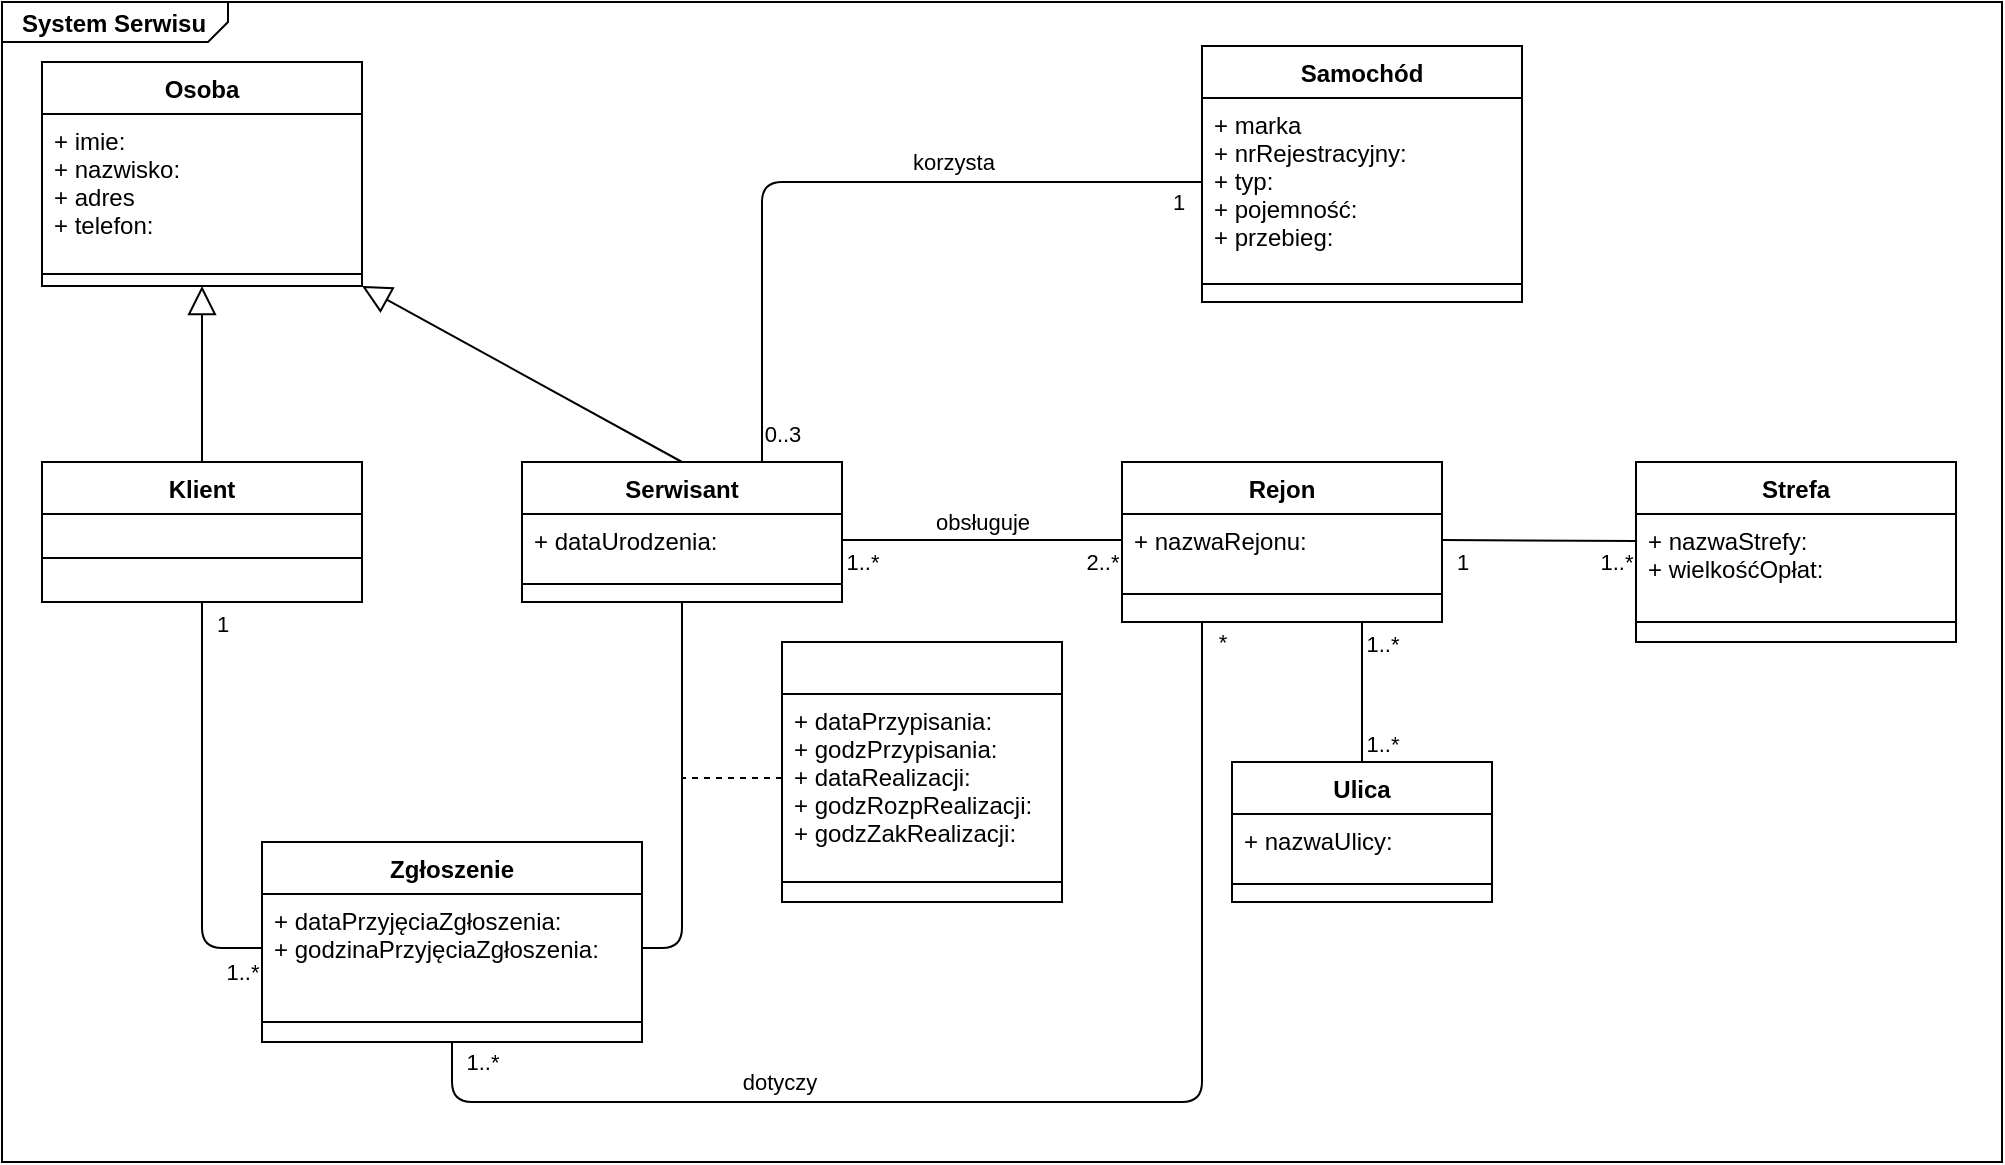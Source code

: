 <mxfile version="13.9.2" type="github">
  <diagram id="C5RBs43oDa-KdzZeNtuy" name="Page-1">
    <mxGraphModel dx="1164" dy="628" grid="1" gridSize="10" guides="1" tooltips="1" connect="1" arrows="1" fold="1" page="1" pageScale="1" pageWidth="827" pageHeight="1169" math="0" shadow="0">
      <root>
        <mxCell id="WIyWlLk6GJQsqaUBKTNV-0" />
        <mxCell id="WIyWlLk6GJQsqaUBKTNV-1" parent="WIyWlLk6GJQsqaUBKTNV-0" />
        <mxCell id="-Hu1vBY-3ujE2y7qejp1-30" value="&lt;p style=&quot;margin:0px;margin-top:10px;text-align:center;&quot;&gt;&amp;lt;&amp;lt;unit&amp;gt;&amp;gt;&lt;br/&gt;&lt;p style=&quot;margin:0px;margin-left:8px;text-align:center;&quot;&gt;{quantityKind = QuantityKind1}&lt;br/&gt;&lt;b&gt;Unit1&lt;/b&gt;&lt;/p&gt;" style="shape=rect;html=1;overflow=fill;whiteSpace=wrap;" vertex="1" parent="WIyWlLk6GJQsqaUBKTNV-1">
          <mxGeometry x="310" y="220" width="200" height="60" as="geometry" />
        </mxCell>
        <mxCell id="-Hu1vBY-3ujE2y7qejp1-31" value="&lt;p style=&quot;margin: 0px ; margin-top: 4px ; margin-left: 10px ; text-align: left&quot;&gt;&lt;b&gt;System Serwisu&lt;/b&gt;&lt;/p&gt;" style="html=1;strokeWidth=1;shape=mxgraph.sysml.package;html=1;overflow=fill;whiteSpace=wrap;labelX=113.4;" vertex="1" parent="WIyWlLk6GJQsqaUBKTNV-1">
          <mxGeometry x="10" y="10" width="1000" height="580" as="geometry" />
        </mxCell>
        <mxCell id="-Hu1vBY-3ujE2y7qejp1-32" value="Osoba" style="swimlane;fontStyle=1;align=center;verticalAlign=top;childLayout=stackLayout;horizontal=1;startSize=26;horizontalStack=0;resizeParent=1;resizeParentMax=0;resizeLast=0;collapsible=1;marginBottom=0;" vertex="1" parent="WIyWlLk6GJQsqaUBKTNV-1">
          <mxGeometry x="30" y="40" width="160" height="112" as="geometry" />
        </mxCell>
        <mxCell id="-Hu1vBY-3ujE2y7qejp1-33" value="+ imie: &#xa;+ nazwisko:&#xa;+ adres&#xa;+ telefon:" style="text;strokeColor=none;fillColor=none;align=left;verticalAlign=top;spacingLeft=4;spacingRight=4;overflow=hidden;rotatable=0;points=[[0,0.5],[1,0.5]];portConstraint=eastwest;" vertex="1" parent="-Hu1vBY-3ujE2y7qejp1-32">
          <mxGeometry y="26" width="160" height="74" as="geometry" />
        </mxCell>
        <mxCell id="-Hu1vBY-3ujE2y7qejp1-34" value="" style="line;strokeWidth=1;fillColor=none;align=left;verticalAlign=middle;spacingTop=-1;spacingLeft=3;spacingRight=3;rotatable=0;labelPosition=right;points=[];portConstraint=eastwest;" vertex="1" parent="-Hu1vBY-3ujE2y7qejp1-32">
          <mxGeometry y="100" width="160" height="12" as="geometry" />
        </mxCell>
        <mxCell id="-Hu1vBY-3ujE2y7qejp1-35" value="Serwisant" style="swimlane;fontStyle=1;align=center;verticalAlign=top;childLayout=stackLayout;horizontal=1;startSize=26;horizontalStack=0;resizeParent=1;resizeParentMax=0;resizeLast=0;collapsible=1;marginBottom=0;" vertex="1" parent="WIyWlLk6GJQsqaUBKTNV-1">
          <mxGeometry x="270" y="240" width="160" height="70" as="geometry" />
        </mxCell>
        <mxCell id="-Hu1vBY-3ujE2y7qejp1-36" value="+ dataUrodzenia:" style="text;strokeColor=none;fillColor=none;align=left;verticalAlign=top;spacingLeft=4;spacingRight=4;overflow=hidden;rotatable=0;points=[[0,0.5],[1,0.5]];portConstraint=eastwest;" vertex="1" parent="-Hu1vBY-3ujE2y7qejp1-35">
          <mxGeometry y="26" width="160" height="26" as="geometry" />
        </mxCell>
        <mxCell id="-Hu1vBY-3ujE2y7qejp1-37" value="" style="line;strokeWidth=1;fillColor=none;align=left;verticalAlign=middle;spacingTop=-1;spacingLeft=3;spacingRight=3;rotatable=0;labelPosition=right;points=[];portConstraint=eastwest;" vertex="1" parent="-Hu1vBY-3ujE2y7qejp1-35">
          <mxGeometry y="52" width="160" height="18" as="geometry" />
        </mxCell>
        <mxCell id="-Hu1vBY-3ujE2y7qejp1-38" value="Samochód" style="swimlane;fontStyle=1;align=center;verticalAlign=top;childLayout=stackLayout;horizontal=1;startSize=26;horizontalStack=0;resizeParent=1;resizeParentMax=0;resizeLast=0;collapsible=1;marginBottom=0;" vertex="1" parent="WIyWlLk6GJQsqaUBKTNV-1">
          <mxGeometry x="610" y="32" width="160" height="128" as="geometry" />
        </mxCell>
        <mxCell id="-Hu1vBY-3ujE2y7qejp1-39" value="+ marka&#xa;+ nrRejestracyjny:&#xa;+ typ:&#xa;+ pojemność:&#xa;+ przebieg:" style="text;strokeColor=none;fillColor=none;align=left;verticalAlign=top;spacingLeft=4;spacingRight=4;overflow=hidden;rotatable=0;points=[[0,0.5],[1,0.5]];portConstraint=eastwest;" vertex="1" parent="-Hu1vBY-3ujE2y7qejp1-38">
          <mxGeometry y="26" width="160" height="84" as="geometry" />
        </mxCell>
        <mxCell id="-Hu1vBY-3ujE2y7qejp1-40" value="" style="line;strokeWidth=1;fillColor=none;align=left;verticalAlign=middle;spacingTop=-1;spacingLeft=3;spacingRight=3;rotatable=0;labelPosition=right;points=[];portConstraint=eastwest;" vertex="1" parent="-Hu1vBY-3ujE2y7qejp1-38">
          <mxGeometry y="110" width="160" height="18" as="geometry" />
        </mxCell>
        <mxCell id="-Hu1vBY-3ujE2y7qejp1-41" value="Strefa" style="swimlane;fontStyle=1;align=center;verticalAlign=top;childLayout=stackLayout;horizontal=1;startSize=26;horizontalStack=0;resizeParent=1;resizeParentMax=0;resizeLast=0;collapsible=1;marginBottom=0;" vertex="1" parent="WIyWlLk6GJQsqaUBKTNV-1">
          <mxGeometry x="827" y="240" width="160" height="90" as="geometry" />
        </mxCell>
        <mxCell id="-Hu1vBY-3ujE2y7qejp1-42" value="+ nazwaStrefy:&#xa;+ wielkośćOpłat:" style="text;strokeColor=none;fillColor=none;align=left;verticalAlign=top;spacingLeft=4;spacingRight=4;overflow=hidden;rotatable=0;points=[[0,0.5],[1,0.5]];portConstraint=eastwest;" vertex="1" parent="-Hu1vBY-3ujE2y7qejp1-41">
          <mxGeometry y="26" width="160" height="44" as="geometry" />
        </mxCell>
        <mxCell id="-Hu1vBY-3ujE2y7qejp1-43" value="" style="line;strokeWidth=1;fillColor=none;align=left;verticalAlign=middle;spacingTop=-1;spacingLeft=3;spacingRight=3;rotatable=0;labelPosition=right;points=[];portConstraint=eastwest;" vertex="1" parent="-Hu1vBY-3ujE2y7qejp1-41">
          <mxGeometry y="70" width="160" height="20" as="geometry" />
        </mxCell>
        <mxCell id="-Hu1vBY-3ujE2y7qejp1-44" value="Rejon" style="swimlane;fontStyle=1;align=center;verticalAlign=top;childLayout=stackLayout;horizontal=1;startSize=26;horizontalStack=0;resizeParent=1;resizeParentMax=0;resizeLast=0;collapsible=1;marginBottom=0;" vertex="1" parent="WIyWlLk6GJQsqaUBKTNV-1">
          <mxGeometry x="570" y="240" width="160" height="80" as="geometry" />
        </mxCell>
        <mxCell id="-Hu1vBY-3ujE2y7qejp1-45" value="+ nazwaRejonu:" style="text;strokeColor=none;fillColor=none;align=left;verticalAlign=top;spacingLeft=4;spacingRight=4;overflow=hidden;rotatable=0;points=[[0,0.5],[1,0.5]];portConstraint=eastwest;" vertex="1" parent="-Hu1vBY-3ujE2y7qejp1-44">
          <mxGeometry y="26" width="160" height="26" as="geometry" />
        </mxCell>
        <mxCell id="-Hu1vBY-3ujE2y7qejp1-46" value="" style="line;strokeWidth=1;fillColor=none;align=left;verticalAlign=middle;spacingTop=-1;spacingLeft=3;spacingRight=3;rotatable=0;labelPosition=right;points=[];portConstraint=eastwest;" vertex="1" parent="-Hu1vBY-3ujE2y7qejp1-44">
          <mxGeometry y="52" width="160" height="28" as="geometry" />
        </mxCell>
        <mxCell id="-Hu1vBY-3ujE2y7qejp1-47" value="Ulica" style="swimlane;fontStyle=1;align=center;verticalAlign=top;childLayout=stackLayout;horizontal=1;startSize=26;horizontalStack=0;resizeParent=1;resizeParentMax=0;resizeLast=0;collapsible=1;marginBottom=0;" vertex="1" parent="WIyWlLk6GJQsqaUBKTNV-1">
          <mxGeometry x="625" y="390" width="130" height="70" as="geometry" />
        </mxCell>
        <mxCell id="-Hu1vBY-3ujE2y7qejp1-48" value="+ nazwaUlicy:" style="text;strokeColor=none;fillColor=none;align=left;verticalAlign=top;spacingLeft=4;spacingRight=4;overflow=hidden;rotatable=0;points=[[0,0.5],[1,0.5]];portConstraint=eastwest;" vertex="1" parent="-Hu1vBY-3ujE2y7qejp1-47">
          <mxGeometry y="26" width="130" height="26" as="geometry" />
        </mxCell>
        <mxCell id="-Hu1vBY-3ujE2y7qejp1-49" value="" style="line;strokeWidth=1;fillColor=none;align=left;verticalAlign=middle;spacingTop=-1;spacingLeft=3;spacingRight=3;rotatable=0;labelPosition=right;points=[];portConstraint=eastwest;" vertex="1" parent="-Hu1vBY-3ujE2y7qejp1-47">
          <mxGeometry y="52" width="130" height="18" as="geometry" />
        </mxCell>
        <mxCell id="-Hu1vBY-3ujE2y7qejp1-50" value="Zgłoszenie" style="swimlane;fontStyle=1;align=center;verticalAlign=top;childLayout=stackLayout;horizontal=1;startSize=26;horizontalStack=0;resizeParent=1;resizeParentMax=0;resizeLast=0;collapsible=1;marginBottom=0;" vertex="1" parent="WIyWlLk6GJQsqaUBKTNV-1">
          <mxGeometry x="140" y="430" width="190" height="100" as="geometry" />
        </mxCell>
        <mxCell id="-Hu1vBY-3ujE2y7qejp1-51" value="+ dataPrzyjęciaZgłoszenia:&#xa;+ godzinaPrzyjęciaZgłoszenia:" style="text;strokeColor=none;fillColor=none;align=left;verticalAlign=top;spacingLeft=4;spacingRight=4;overflow=hidden;rotatable=0;points=[[0,0.5],[1,0.5]];portConstraint=eastwest;" vertex="1" parent="-Hu1vBY-3ujE2y7qejp1-50">
          <mxGeometry y="26" width="190" height="54" as="geometry" />
        </mxCell>
        <mxCell id="-Hu1vBY-3ujE2y7qejp1-52" value="" style="line;strokeWidth=1;fillColor=none;align=left;verticalAlign=middle;spacingTop=-1;spacingLeft=3;spacingRight=3;rotatable=0;labelPosition=right;points=[];portConstraint=eastwest;" vertex="1" parent="-Hu1vBY-3ujE2y7qejp1-50">
          <mxGeometry y="80" width="190" height="20" as="geometry" />
        </mxCell>
        <mxCell id="-Hu1vBY-3ujE2y7qejp1-53" value="" style="edgeStyle=none;html=1;endSize=12;endArrow=block;endFill=0;exitX=0.5;exitY=0;exitDx=0;exitDy=0;entryX=0.5;entryY=1;entryDx=0;entryDy=0;" edge="1" parent="WIyWlLk6GJQsqaUBKTNV-1" target="-Hu1vBY-3ujE2y7qejp1-32">
          <mxGeometry width="160" relative="1" as="geometry">
            <mxPoint x="110" y="240" as="sourcePoint" />
            <mxPoint x="310" y="220" as="targetPoint" />
          </mxGeometry>
        </mxCell>
        <mxCell id="-Hu1vBY-3ujE2y7qejp1-54" value="" style="edgeStyle=none;html=1;endSize=12;endArrow=block;endFill=0;entryX=1;entryY=1;entryDx=0;entryDy=0;exitX=0.5;exitY=0;exitDx=0;exitDy=0;" edge="1" parent="WIyWlLk6GJQsqaUBKTNV-1" source="-Hu1vBY-3ujE2y7qejp1-35" target="-Hu1vBY-3ujE2y7qejp1-32">
          <mxGeometry width="160" relative="1" as="geometry">
            <mxPoint x="160" y="230.0" as="sourcePoint" />
            <mxPoint x="320.0" y="230.0" as="targetPoint" />
          </mxGeometry>
        </mxCell>
        <mxCell id="-Hu1vBY-3ujE2y7qejp1-55" value="" style="verticalAlign=bottom;html=1;endArrow=none;startArrow=none;startSize=14;startFill=0;edgeStyle=orthogonalEdgeStyle;exitX=1;exitY=0.5;exitDx=0;exitDy=0;entryX=0;entryY=0.5;entryDx=0;entryDy=0;" edge="1" parent="WIyWlLk6GJQsqaUBKTNV-1" source="-Hu1vBY-3ujE2y7qejp1-36" target="-Hu1vBY-3ujE2y7qejp1-45">
          <mxGeometry relative="1" as="geometry">
            <mxPoint x="430" y="340" as="sourcePoint" />
            <mxPoint x="590" y="340" as="targetPoint" />
          </mxGeometry>
        </mxCell>
        <mxCell id="-Hu1vBY-3ujE2y7qejp1-56" value="" style="resizable=0;html=1;align=right;verticalAlign=bottom;labelBackgroundColor=none;fontSize=10" connectable="0" vertex="1" parent="-Hu1vBY-3ujE2y7qejp1-55">
          <mxGeometry x="1" relative="1" as="geometry" />
        </mxCell>
        <mxCell id="-Hu1vBY-3ujE2y7qejp1-57" value="" style="resizable=0;html=1;align=right;verticalAlign=top;labelBackgroundColor=none;fontSize=10" connectable="0" vertex="1" parent="-Hu1vBY-3ujE2y7qejp1-55">
          <mxGeometry x="1" relative="1" as="geometry" />
        </mxCell>
        <mxCell id="-Hu1vBY-3ujE2y7qejp1-58" value="obsługuje" style="edgeLabel;html=1;align=center;verticalAlign=middle;resizable=0;points=[];" vertex="1" connectable="0" parent="-Hu1vBY-3ujE2y7qejp1-55">
          <mxGeometry x="-0.245" y="2" relative="1" as="geometry">
            <mxPoint x="16.9" y="-7" as="offset" />
          </mxGeometry>
        </mxCell>
        <mxCell id="-Hu1vBY-3ujE2y7qejp1-77" value="1..*" style="edgeLabel;html=1;align=center;verticalAlign=middle;resizable=0;points=[];" vertex="1" connectable="0" parent="-Hu1vBY-3ujE2y7qejp1-55">
          <mxGeometry x="-0.862" y="1" relative="1" as="geometry">
            <mxPoint y="12" as="offset" />
          </mxGeometry>
        </mxCell>
        <mxCell id="-Hu1vBY-3ujE2y7qejp1-78" value="2..*" style="edgeLabel;html=1;align=center;verticalAlign=middle;resizable=0;points=[];" vertex="1" connectable="0" parent="-Hu1vBY-3ujE2y7qejp1-55">
          <mxGeometry x="0.907" y="2" relative="1" as="geometry">
            <mxPoint x="-3.33" y="13" as="offset" />
          </mxGeometry>
        </mxCell>
        <mxCell id="-Hu1vBY-3ujE2y7qejp1-59" value="" style="endArrow=none;html=1;exitX=0.75;exitY=0;exitDx=0;exitDy=0;entryX=0;entryY=0.5;entryDx=0;entryDy=0;" edge="1" parent="WIyWlLk6GJQsqaUBKTNV-1" source="-Hu1vBY-3ujE2y7qejp1-35" target="-Hu1vBY-3ujE2y7qejp1-39">
          <mxGeometry width="50" height="50" relative="1" as="geometry">
            <mxPoint x="430" y="240" as="sourcePoint" />
            <mxPoint x="480" y="190" as="targetPoint" />
            <Array as="points">
              <mxPoint x="390" y="100" />
            </Array>
          </mxGeometry>
        </mxCell>
        <mxCell id="-Hu1vBY-3ujE2y7qejp1-60" value="korzysta&amp;nbsp;" style="edgeLabel;html=1;align=center;verticalAlign=middle;resizable=0;points=[];" vertex="1" connectable="0" parent="-Hu1vBY-3ujE2y7qejp1-59">
          <mxGeometry x="0.317" y="3" relative="1" as="geometry">
            <mxPoint y="-7" as="offset" />
          </mxGeometry>
        </mxCell>
        <mxCell id="-Hu1vBY-3ujE2y7qejp1-61" value="1" style="edgeLabel;html=1;align=center;verticalAlign=middle;resizable=0;points=[];" vertex="1" connectable="0" parent="-Hu1vBY-3ujE2y7qejp1-59">
          <mxGeometry x="0.933" y="2" relative="1" as="geometry">
            <mxPoint y="12" as="offset" />
          </mxGeometry>
        </mxCell>
        <mxCell id="-Hu1vBY-3ujE2y7qejp1-62" value="0..3" style="edgeLabel;html=1;align=center;verticalAlign=middle;resizable=0;points=[];" vertex="1" connectable="0" parent="-Hu1vBY-3ujE2y7qejp1-59">
          <mxGeometry x="-0.92" y="-3" relative="1" as="geometry">
            <mxPoint x="7" as="offset" />
          </mxGeometry>
        </mxCell>
        <mxCell id="-Hu1vBY-3ujE2y7qejp1-63" value="" style="endArrow=none;html=1;exitX=0.5;exitY=0;exitDx=0;exitDy=0;entryX=0.75;entryY=1;entryDx=0;entryDy=0;" edge="1" parent="WIyWlLk6GJQsqaUBKTNV-1" source="-Hu1vBY-3ujE2y7qejp1-47" target="-Hu1vBY-3ujE2y7qejp1-44">
          <mxGeometry width="50" height="50" relative="1" as="geometry">
            <mxPoint x="610" y="360" as="sourcePoint" />
            <mxPoint x="660" y="310" as="targetPoint" />
          </mxGeometry>
        </mxCell>
        <mxCell id="-Hu1vBY-3ujE2y7qejp1-84" value="1..*" style="edgeLabel;html=1;align=center;verticalAlign=middle;resizable=0;points=[];" vertex="1" connectable="0" parent="-Hu1vBY-3ujE2y7qejp1-63">
          <mxGeometry x="0.721" relative="1" as="geometry">
            <mxPoint x="10" y="0.4" as="offset" />
          </mxGeometry>
        </mxCell>
        <mxCell id="-Hu1vBY-3ujE2y7qejp1-85" value="1..*" style="edgeLabel;html=1;align=center;verticalAlign=middle;resizable=0;points=[];" vertex="1" connectable="0" parent="-Hu1vBY-3ujE2y7qejp1-63">
          <mxGeometry x="0.721" relative="1" as="geometry">
            <mxPoint x="10" y="50.4" as="offset" />
          </mxGeometry>
        </mxCell>
        <mxCell id="-Hu1vBY-3ujE2y7qejp1-86" value="1..*" style="edgeLabel;html=1;align=center;verticalAlign=middle;resizable=0;points=[];" vertex="1" connectable="0" parent="-Hu1vBY-3ujE2y7qejp1-63">
          <mxGeometry x="0.721" relative="1" as="geometry">
            <mxPoint x="-440" y="210" as="offset" />
          </mxGeometry>
        </mxCell>
        <mxCell id="-Hu1vBY-3ujE2y7qejp1-64" value="" style="endArrow=none;html=1;entryX=0.5;entryY=1;entryDx=0;entryDy=0;exitX=0;exitY=0.5;exitDx=0;exitDy=0;" edge="1" parent="WIyWlLk6GJQsqaUBKTNV-1" source="-Hu1vBY-3ujE2y7qejp1-51" target="-Hu1vBY-3ujE2y7qejp1-74">
          <mxGeometry width="50" height="50" relative="1" as="geometry">
            <mxPoint x="80" y="420" as="sourcePoint" />
            <mxPoint x="110" y="340" as="targetPoint" />
            <Array as="points">
              <mxPoint x="110" y="483" />
            </Array>
          </mxGeometry>
        </mxCell>
        <mxCell id="-Hu1vBY-3ujE2y7qejp1-65" value="1" style="edgeLabel;html=1;align=center;verticalAlign=middle;resizable=0;points=[];" vertex="1" connectable="0" parent="-Hu1vBY-3ujE2y7qejp1-64">
          <mxGeometry x="0.871" relative="1" as="geometry">
            <mxPoint x="10" y="-2.14" as="offset" />
          </mxGeometry>
        </mxCell>
        <mxCell id="-Hu1vBY-3ujE2y7qejp1-66" value="1..*" style="edgeLabel;html=1;align=center;verticalAlign=middle;resizable=0;points=[];" vertex="1" connectable="0" parent="-Hu1vBY-3ujE2y7qejp1-64">
          <mxGeometry x="-0.904" relative="1" as="geometry">
            <mxPoint x="-1.11" y="12" as="offset" />
          </mxGeometry>
        </mxCell>
        <mxCell id="-Hu1vBY-3ujE2y7qejp1-67" value="" style="endArrow=none;html=1;entryX=0.5;entryY=1;entryDx=0;entryDy=0;exitX=1;exitY=0.5;exitDx=0;exitDy=0;" edge="1" parent="WIyWlLk6GJQsqaUBKTNV-1" source="-Hu1vBY-3ujE2y7qejp1-51" target="-Hu1vBY-3ujE2y7qejp1-35">
          <mxGeometry width="50" height="50" relative="1" as="geometry">
            <mxPoint x="300" y="400" as="sourcePoint" />
            <mxPoint x="350" y="350" as="targetPoint" />
            <Array as="points">
              <mxPoint x="350" y="483" />
            </Array>
          </mxGeometry>
        </mxCell>
        <mxCell id="-Hu1vBY-3ujE2y7qejp1-68" value="" style="swimlane;fontStyle=1;align=center;verticalAlign=top;childLayout=stackLayout;horizontal=1;startSize=26;horizontalStack=0;resizeParent=1;resizeParentMax=0;resizeLast=0;collapsible=1;marginBottom=0;" vertex="1" parent="WIyWlLk6GJQsqaUBKTNV-1">
          <mxGeometry x="400" y="330" width="140" height="130" as="geometry" />
        </mxCell>
        <mxCell id="-Hu1vBY-3ujE2y7qejp1-69" value="+ dataPrzypisania:&#xa;+ godzPrzypisania:&#xa;+ dataRealizacji:&#xa;+ godzRozpRealizacji:&#xa;+ godzZakRealizacji:" style="text;strokeColor=none;fillColor=none;align=left;verticalAlign=top;spacingLeft=4;spacingRight=4;overflow=hidden;rotatable=0;points=[[0,0.5],[1,0.5]];portConstraint=eastwest;" vertex="1" parent="-Hu1vBY-3ujE2y7qejp1-68">
          <mxGeometry y="26" width="140" height="84" as="geometry" />
        </mxCell>
        <mxCell id="-Hu1vBY-3ujE2y7qejp1-70" value="" style="line;strokeWidth=1;fillColor=none;align=left;verticalAlign=middle;spacingTop=-1;spacingLeft=3;spacingRight=3;rotatable=0;labelPosition=right;points=[];portConstraint=eastwest;" vertex="1" parent="-Hu1vBY-3ujE2y7qejp1-68">
          <mxGeometry y="110" width="140" height="20" as="geometry" />
        </mxCell>
        <mxCell id="-Hu1vBY-3ujE2y7qejp1-71" value="" style="endArrow=none;dashed=1;html=1;exitX=0;exitY=0.5;exitDx=0;exitDy=0;" edge="1" parent="WIyWlLk6GJQsqaUBKTNV-1" source="-Hu1vBY-3ujE2y7qejp1-69">
          <mxGeometry width="50" height="50" relative="1" as="geometry">
            <mxPoint x="410" y="440" as="sourcePoint" />
            <mxPoint x="350" y="398" as="targetPoint" />
          </mxGeometry>
        </mxCell>
        <mxCell id="-Hu1vBY-3ujE2y7qejp1-72" value="" style="endArrow=none;html=1;exitX=0.5;exitY=1;exitDx=0;exitDy=0;entryX=0.25;entryY=1;entryDx=0;entryDy=0;" edge="1" parent="WIyWlLk6GJQsqaUBKTNV-1" source="-Hu1vBY-3ujE2y7qejp1-50" target="-Hu1vBY-3ujE2y7qejp1-44">
          <mxGeometry width="50" height="50" relative="1" as="geometry">
            <mxPoint x="450" y="560" as="sourcePoint" />
            <mxPoint x="500" y="510" as="targetPoint" />
            <Array as="points">
              <mxPoint x="235" y="560" />
              <mxPoint x="610" y="560" />
            </Array>
          </mxGeometry>
        </mxCell>
        <mxCell id="-Hu1vBY-3ujE2y7qejp1-73" value="dotyczy&amp;nbsp;" style="edgeLabel;html=1;align=center;verticalAlign=middle;resizable=0;points=[];" vertex="1" connectable="0" parent="-Hu1vBY-3ujE2y7qejp1-72">
          <mxGeometry x="-0.473" y="-1" relative="1" as="geometry">
            <mxPoint x="24.48" y="-11" as="offset" />
          </mxGeometry>
        </mxCell>
        <mxCell id="-Hu1vBY-3ujE2y7qejp1-87" value="*" style="edgeLabel;html=1;align=center;verticalAlign=middle;resizable=0;points=[];" vertex="1" connectable="0" parent="-Hu1vBY-3ujE2y7qejp1-72">
          <mxGeometry x="0.964" y="1" relative="1" as="geometry">
            <mxPoint x="11" y="-1.67" as="offset" />
          </mxGeometry>
        </mxCell>
        <mxCell id="-Hu1vBY-3ujE2y7qejp1-74" value="Klient" style="swimlane;fontStyle=1;align=center;verticalAlign=top;childLayout=stackLayout;horizontal=1;startSize=26;horizontalStack=0;resizeParent=1;resizeParentMax=0;resizeLast=0;collapsible=1;marginBottom=0;" vertex="1" parent="WIyWlLk6GJQsqaUBKTNV-1">
          <mxGeometry x="30" y="240" width="160" height="70" as="geometry" />
        </mxCell>
        <mxCell id="-Hu1vBY-3ujE2y7qejp1-75" value="" style="line;strokeWidth=1;fillColor=none;align=left;verticalAlign=middle;spacingTop=-1;spacingLeft=3;spacingRight=3;rotatable=0;labelPosition=right;points=[];portConstraint=eastwest;" vertex="1" parent="-Hu1vBY-3ujE2y7qejp1-74">
          <mxGeometry y="26" width="160" height="44" as="geometry" />
        </mxCell>
        <mxCell id="-Hu1vBY-3ujE2y7qejp1-76" value="" style="endArrow=none;html=1;entryX=1;entryY=0.5;entryDx=0;entryDy=0;exitX=0.001;exitY=0.308;exitDx=0;exitDy=0;exitPerimeter=0;" edge="1" parent="WIyWlLk6GJQsqaUBKTNV-1" source="-Hu1vBY-3ujE2y7qejp1-42" target="-Hu1vBY-3ujE2y7qejp1-45">
          <mxGeometry width="50" height="50" relative="1" as="geometry">
            <mxPoint x="720" y="250" as="sourcePoint" />
            <mxPoint x="770" y="200" as="targetPoint" />
          </mxGeometry>
        </mxCell>
        <mxCell id="-Hu1vBY-3ujE2y7qejp1-79" value="1" style="edgeLabel;html=1;align=center;verticalAlign=middle;resizable=0;points=[];" vertex="1" connectable="0" parent="-Hu1vBY-3ujE2y7qejp1-76">
          <mxGeometry x="0.806" relative="1" as="geometry">
            <mxPoint y="10.95" as="offset" />
          </mxGeometry>
        </mxCell>
        <mxCell id="-Hu1vBY-3ujE2y7qejp1-80" value="1..*" style="edgeLabel;html=1;align=center;verticalAlign=middle;resizable=0;points=[];" vertex="1" connectable="0" parent="-Hu1vBY-3ujE2y7qejp1-76">
          <mxGeometry x="-0.779" relative="1" as="geometry">
            <mxPoint y="10.51" as="offset" />
          </mxGeometry>
        </mxCell>
      </root>
    </mxGraphModel>
  </diagram>
</mxfile>
